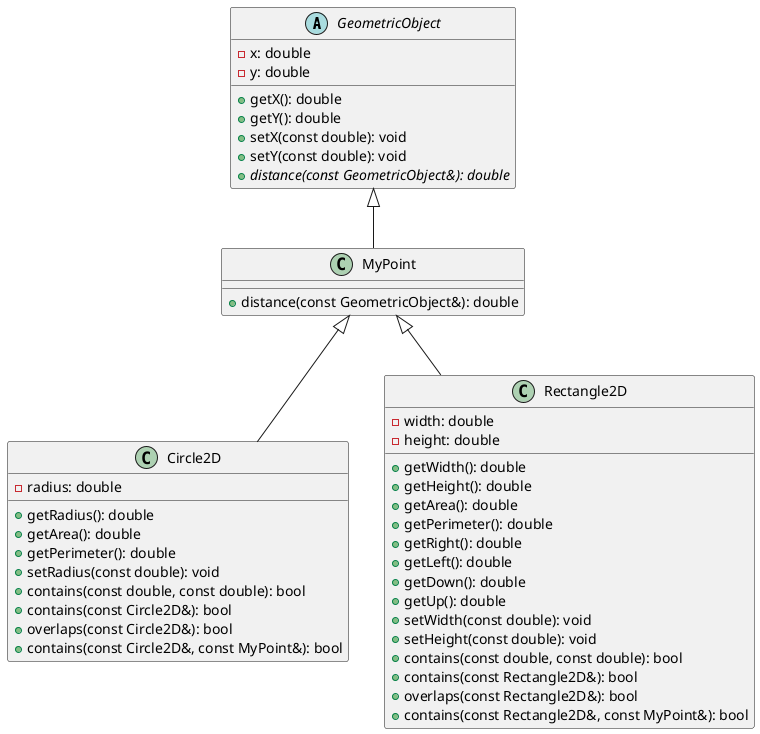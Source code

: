 @startuml GeometricObject

GeometricObject <|-- MyPoint
MyPoint <|-- Circle2D
MyPoint <|-- Rectangle2D

abstract class GeometricObject {
-x: double
-y: double
+getX(): double 
+getY(): double 
+setX(const double): void
+setY(const double): void
+{abstract} distance(const GeometricObject&): double
} 

class MyPoint
{
+distance(const GeometricObject&): double 
}

class Circle2D
{
-radius: double
+getRadius(): double
+getArea(): double
+getPerimeter(): double
+setRadius(const double): void
+contains(const double, const double): bool
+contains(const Circle2D&): bool
+overlaps(const Circle2D&): bool
+contains(const Circle2D&, const MyPoint&): bool
}

class Rectangle2D
{
-width: double
-height: double
+getWidth(): double
+getHeight(): double
+getArea(): double
+getPerimeter(): double
+getRight(): double
+getLeft(): double
+getDown(): double
+getUp(): double
+setWidth(const double): void
+setHeight(const double): void
+contains(const double, const double): bool
+contains(const Rectangle2D&): bool
+overlaps(const Rectangle2D&): bool
+contains(const Rectangle2D&, const MyPoint&): bool
}


@enduml